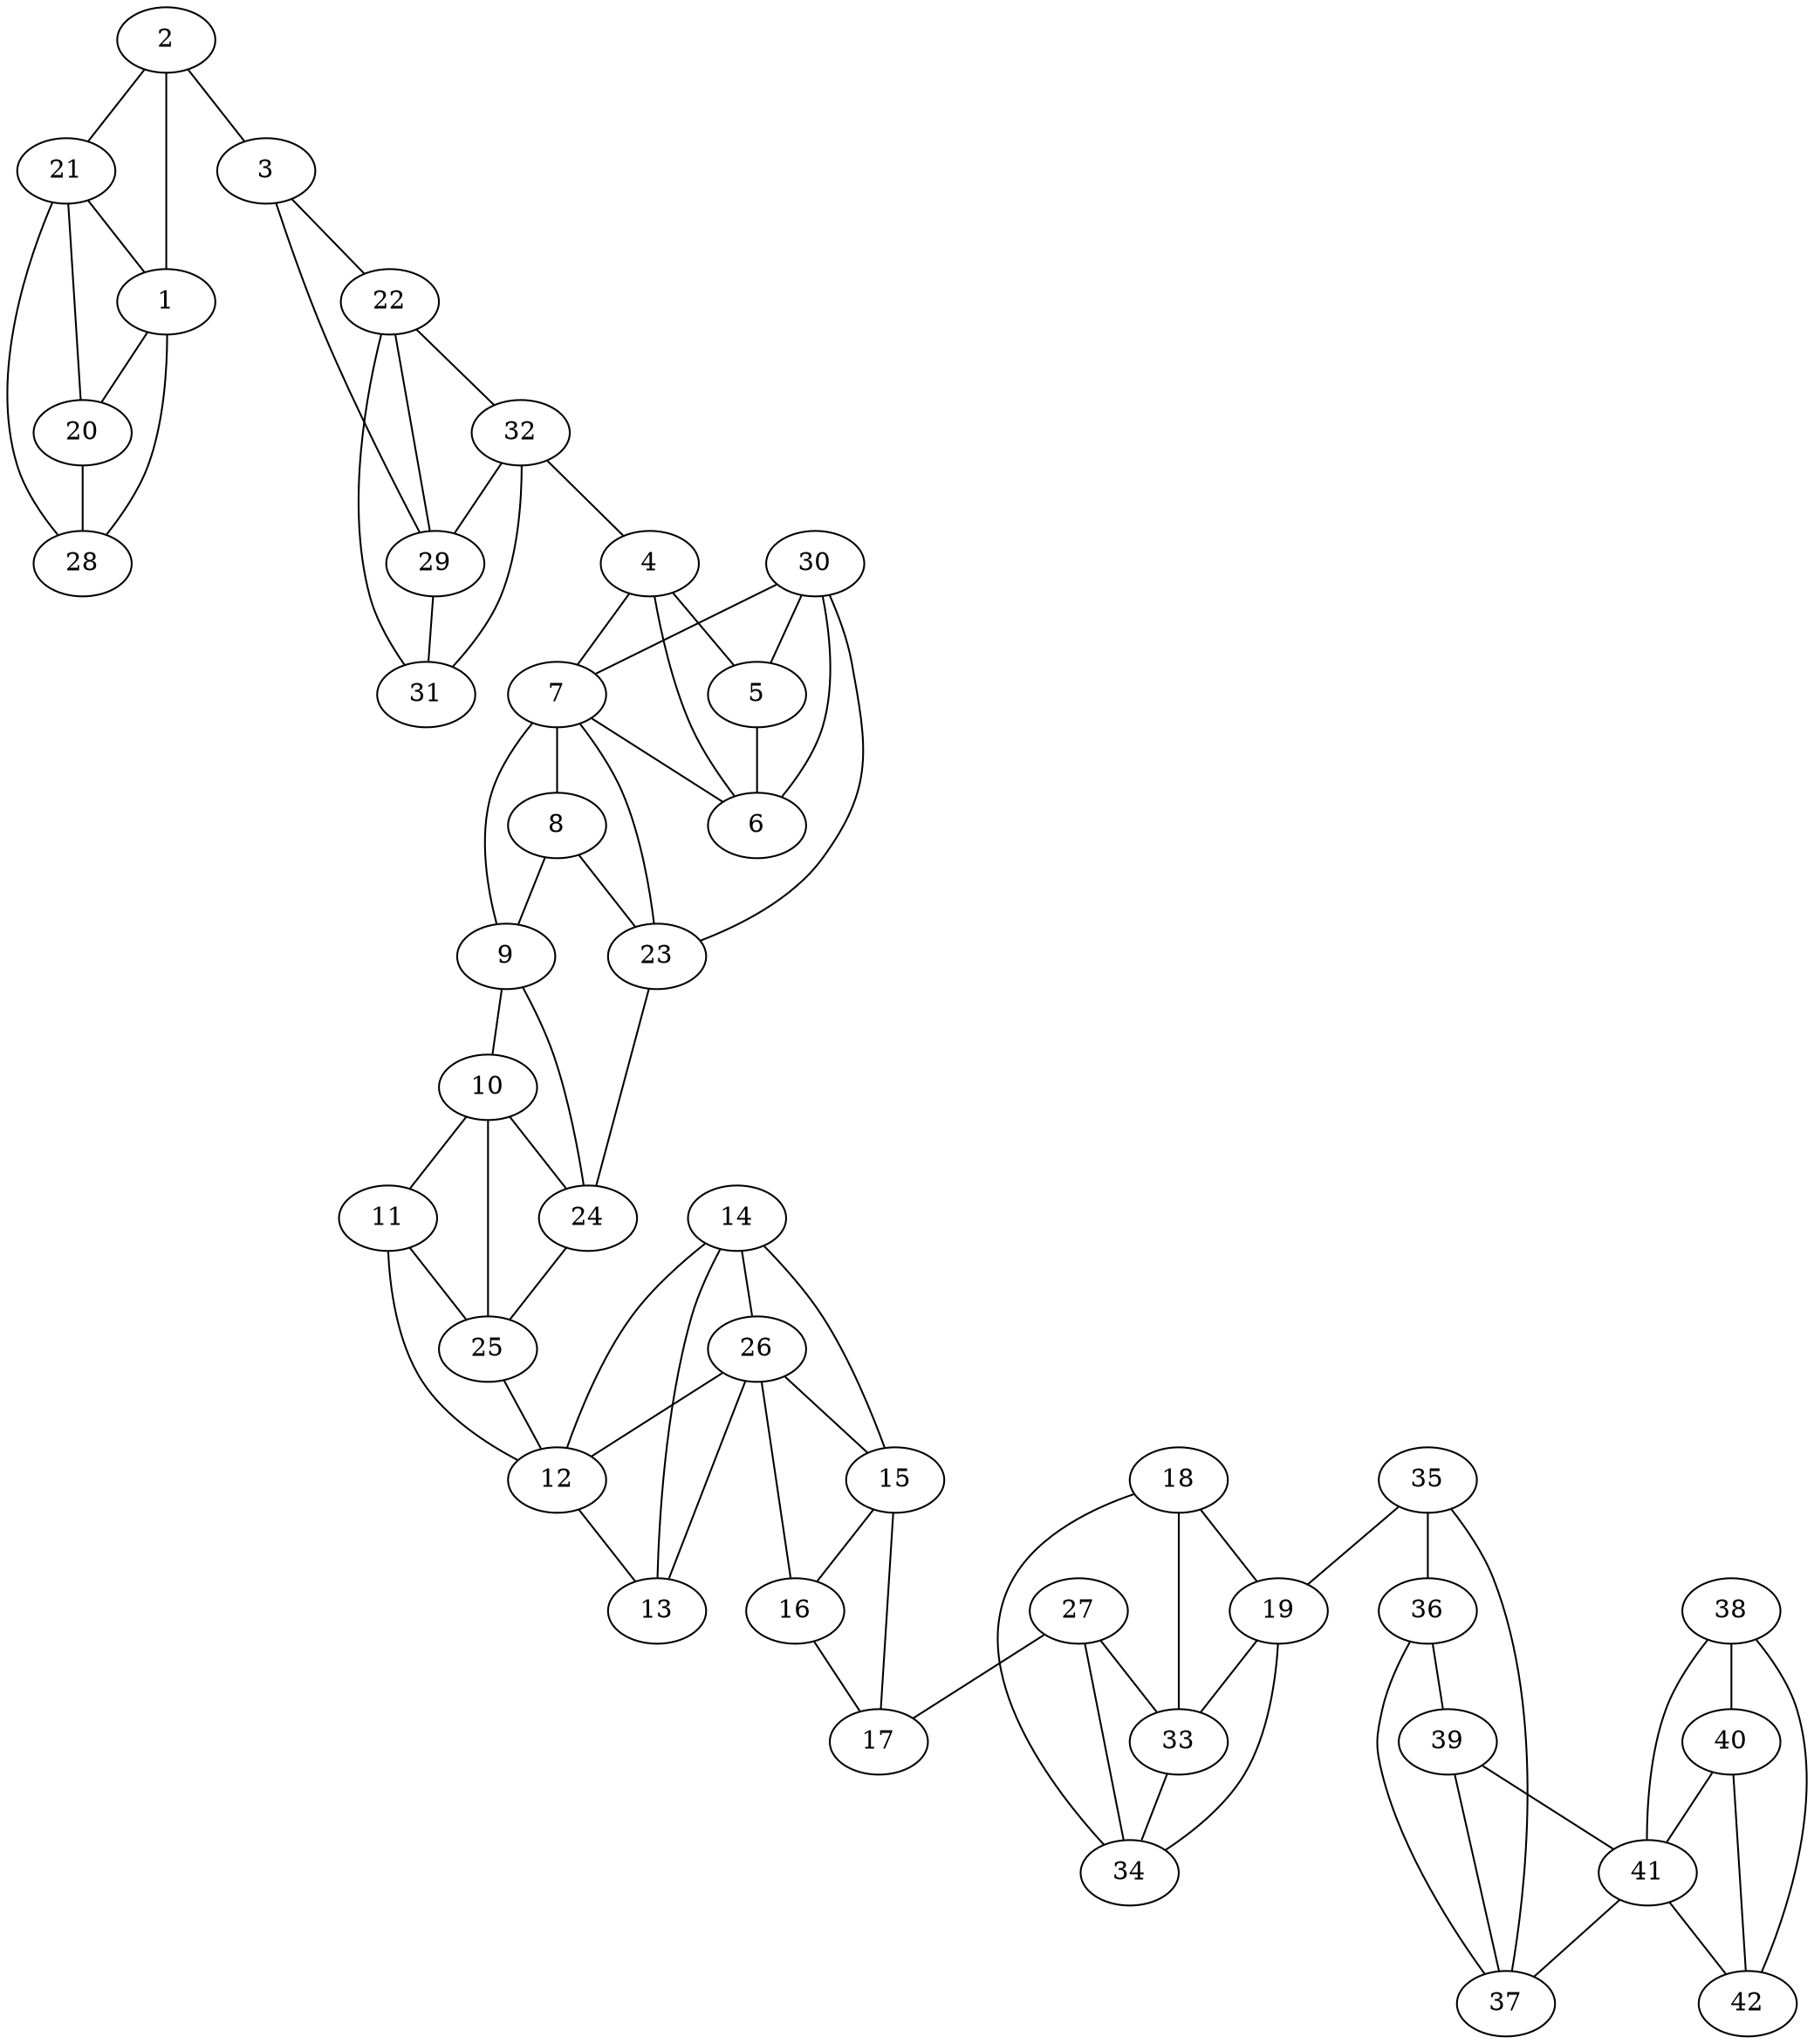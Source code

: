 graph pdb1g9h {
	1	 [aaLength=12,
		sequence=NWQDVAQECEQY,
		type=0];
	20	 [aaLength=4,
		sequence=FVHL,
		type=1];
	1 -- 20	 [distance0="36.8764",
		frequency=1,
		type0=1];
	28	 [aaLength=4,
		sequence=FVHL,
		type=1];
	1 -- 28	 [distance0="36.8764",
		frequency=1,
		type0=2];
	2	 [aaLength=7,
		sequence=QWWTRYQ,
		type=0];
	2 -- 1	 [distance0="37.65807",
		frequency=1,
		type0=2];
	3	 [aaLength=15,
		sequence=NRAQFIDMVNRCSAA,
		type=0];
	2 -- 3	 [distance0="26.01895",
		distance1="11.0",
		frequency=2,
		type0=1,
		type1=4];
	21	 [aaLength=4,
		sequence=AVQV,
		type=1];
	2 -- 21	 [distance0="45.28903",
		frequency=1,
		type0=3];
	22	 [aaLength=7,
		sequence=DIYVDTL,
		type=1];
	3 -- 22	 [distance0="43.37648",
		distance1="2.0",
		frequency=2,
		type0=2,
		type1=4];
	29	 [aaLength=2,
		sequence=HM,
		type=1];
	3 -- 29	 [distance0="47.62897",
		frequency=1,
		type0=3];
	4	 [aaLength=4,
		sequence=SPQD,
		type=0];
	7	 [aaLength=19,
		sequence=SNYVQNTIAAYINDLQAIG,
		type=0];
	4 -- 7	 [distance0="41.23216",
		frequency=1,
		type0=3];
	5	 [aaLength=6,
		sequence=SDYGND,
		type=0];
	4 -- 5	 [distance0="28.34238",
		distance1="9.0",
		frequency=2,
		type0=2,
		type1=4];
	6	 [aaLength=8,
		sequence=DRYRVQNC,
		type=0];
	4 -- 6	 [distance0="24.99729",
		frequency=1,
		type0=1];
	5 -- 6	 [distance0="9.30208",
		distance1="0.0",
		frequency=2,
		type0=1,
		type1=5];
	7 -- 6	 [distance0="29.43594",
		frequency=1,
		type0=1];
	8	 [aaLength=5,
		sequence=ASKHV,
		type=0];
	7 -- 8	 [distance0="32.81145",
		frequency=1,
		type0=2];
	23	 [aaLength=5,
		sequence=GFRFD,
		type=1];
	7 -- 23	 [distance0="2.0",
		frequency=1,
		type0=4];
	9	 [aaLength=10,
		sequence=AASDIQSLMA,
		type=0];
	8 -- 9	 [distance0="11.47411",
		distance1="0.0",
		frequency=2,
		type0=1,
		type1=5];
	8 -- 23	 [distance0="33.04345",
		frequency=1,
		type0=3];
	9 -- 7	 [distance0="32.85558",
		frequency=1,
		type0=2];
	10	 [aaLength=6,
		sequence=GASEYL,
		type=0];
	9 -- 10	 [distance0="32.88938",
		frequency=1,
		type0=3];
	24	 [aaLength=4,
		sequence=VVFQ,
		type=1];
	9 -- 24	 [distance0="6.0",
		frequency=1,
		type0=4];
	11	 [aaLength=15,
		sequence=EFKYSTELGNTFRNG,
		type=0];
	10 -- 11	 [distance0="18.87993",
		frequency=1,
		type0=1];
	10 -- 24	 [distance0="28.49413",
		frequency=1,
		type0=3];
	25	 [aaLength=3,
		sequence=LVT,
		type=1];
	10 -- 25	 [distance0="26.39916",
		distance1="3.0",
		frequency=2,
		type0=2,
		type1=4];
	12	 [aaLength=8,
		sequence=SLAWLSNF,
		type=0];
	11 -- 12	 [distance0="17.8677",
		distance1="0.0",
		frequency=2,
		type0=2,
		type1=5];
	11 -- 25	 [distance0="14.19025",
		frequency=1,
		type0=1];
	13	 [aaLength=5,
		sequence=GEGWG,
		type=0];
	12 -- 13	 [distance0="11.72246",
		distance1="0.0",
		frequency=2,
		type0=1,
		type1=5];
	14	 [aaLength=3,
		sequence=PSS,
		type=0];
	14 -- 12	 [distance0="23.42744",
		frequency=1,
		type0=3];
	14 -- 13	 [distance0="11.8461",
		frequency=1,
		type0=1];
	26	 [aaLength=3,
		sequence=AVV,
		type=1];
	14 -- 26	 [distance0="19.57022",
		distance1="1.0",
		frequency=2,
		type0=2,
		type1=4];
	15	 [aaLength=5,
		sequence=DNQRG,
		type=0];
	15 -- 14	 [distance0="24.15758",
		frequency=1,
		type0=3];
	16	 [aaLength=4,
		sequence=TFED,
		type=0];
	15 -- 16	 [distance0="13.90248",
		distance1="8.0",
		frequency=2,
		type0=1,
		type1=4];
	17	 [aaLength=14,
		sequence=GRLYDLANVFMLAY,
		type=0];
	15 -- 17	 [distance0="22.09801",
		frequency=1,
		type0=2];
	16 -- 17	 [distance0="10.15423",
		distance1="0.0",
		frequency=2,
		type0=1,
		type1=5];
	16 -- 26	 [distance0="30.29896",
		frequency=1,
		type0=3];
	18	 [aaLength=4,
		sequence=CEHR,
		type=0];
	19	 [aaLength=14,
		sequence=WSYIAGGVDFRNNT,
		type=0];
	18 -- 19	 [distance0="12.1156",
		distance1="0.0",
		frequency=2,
		type0=1,
		type1=5];
	33	 [aaLength=2,
		sequence=HN,
		type=1];
	18 -- 33	 [distance0="25.97048",
		frequency=1,
		type0=3];
	34	 [aaLength=2,
		sequence=NL,
		type=1];
	18 -- 34	 [distance0="24.05132",
		frequency=1,
		type0=2];
	19 -- 33	 [distance0="23.10698",
		frequency=1,
		type0=3];
	19 -- 34	 [distance0="20.14776",
		frequency=1,
		type0=2];
	20 -- 28	 [distance0="0.0",
		frequency=1,
		type0=1];
	21 -- 1	 [distance0="40.8885",
		frequency=1,
		type0=3];
	21 -- 20	 [distance0="26.0",
		frequency=1,
		type0=1];
	21 -- 28	 [distance0="26.0",
		frequency=1,
		type0=2];
	22 -- 29	 [distance0="9.0",
		distance1="2.0",
		frequency=2,
		type0=1,
		type1=4];
	31	 [aaLength=2,
		sequence=GT,
		type=1];
	22 -- 31	 [distance0="15.0",
		frequency=1,
		type0=2];
	32	 [aaLength=2,
		sequence=SF,
		type=1];
	22 -- 32	 [distance0="22.0",
		frequency=1,
		type0=3];
	23 -- 24	 [distance0="26.0",
		frequency=1,
		type0=1];
	24 -- 25	 [distance0="23.0",
		frequency=1,
		type0=1];
	25 -- 12	 [distance0="18.57451",
		frequency=1,
		type0=2];
	26 -- 12	 [distance0="19.54513",
		frequency=1,
		type0=2];
	26 -- 15	 [distance0="5.0",
		frequency=1,
		type0=4];
	26 -- 13	 [distance0="14.69974",
		frequency=1,
		type0=1];
	27	 [aaLength=6,
		sequence=YPKVMS,
		type=1];
	27 -- 17	 [distance0="21.30659",
		frequency=1,
		type0=1];
	27 -- 33	 [distance0="23.0",
		distance1="17.0",
		frequency=2,
		type0=2,
		type1=4];
	27 -- 34	 [distance0="27.0",
		frequency=1,
		type0=3];
	29 -- 31	 [distance0="6.0",
		distance1="4.0",
		frequency=2,
		type0=1,
		type1=4];
	30	 [aaLength=2,
		sequence=AD,
		type=1];
	30 -- 7	 [distance0="4.0",
		frequency=1,
		type0=4];
	30 -- 5	 [distance0="36.46315",
		frequency=1,
		type0=2];
	30 -- 6	 [distance0="40.94017",
		frequency=1,
		type0=3];
	30 -- 23	 [distance0="27.0",
		frequency=1,
		type0=1];
	32 -- 4	 [distance0="8.0",
		frequency=1,
		type0=4];
	32 -- 29	 [distance0="13.0",
		frequency=1,
		type0=2];
	32 -- 31	 [distance0="7.0",
		frequency=1,
		type0=1];
	33 -- 34	 [distance0="4.0",
		distance1="2.0",
		frequency=2,
		type0=1,
		type1=4];
	35	 [aaLength=5,
		sequence=TNWWD,
		type=1];
	35 -- 19	 [distance0="24.69681",
		frequency=1,
		type0=3];
	36	 [aaLength=5,
		sequence=QISFG,
		type=1];
	35 -- 36	 [distance0="9.0",
		distance1="4.0",
		frequency=2,
		type0=1,
		type1=4];
	37	 [aaLength=6,
		sequence=GHMAIN,
		type=1];
	35 -- 37	 [distance0="18.0",
		frequency=1,
		type0=2];
	39	 [aaLength=3,
		sequence=TVQ,
		type=1];
	36 -- 39	 [distance0="23.0",
		frequency=1,
		type0=3];
	37 -- 36	 [distance0="9.0",
		frequency=1,
		type0=1];
	37 -- 39	 [distance0="14.0",
		distance1="8.0",
		frequency=2,
		type0=2,
		type1=4];
	38	 [aaLength=6,
		sequence=DAMAIH,
		type=1];
	40	 [aaLength=3,
		sequence=TIN,
		type=1];
	38 -- 40	 [distance0="9.0",
		frequency=1,
		type0=1];
	41	 [aaLength=4,
		sequence=GQYC,
		type=1];
	38 -- 41	 [distance0="38.0",
		frequency=1,
		type0=3];
	42	 [aaLength=4,
		sequence=VITV,
		type=1];
	38 -- 42	 [distance0="17.0",
		frequency=1,
		type0=2];
	39 -- 41	 [distance0="8.0",
		distance1="5.0",
		frequency=2,
		type0=1,
		type1=4];
	40 -- 41	 [distance0="29.0",
		frequency=1,
		type0=3];
	40 -- 42	 [distance0="8.0",
		frequency=1,
		type0=1];
	41 -- 37	 [distance0="22.0",
		frequency=1,
		type0=3];
	41 -- 42	 [distance0="21.0",
		distance1="17.0",
		frequency=2,
		type0=2,
		type1=4];
}
